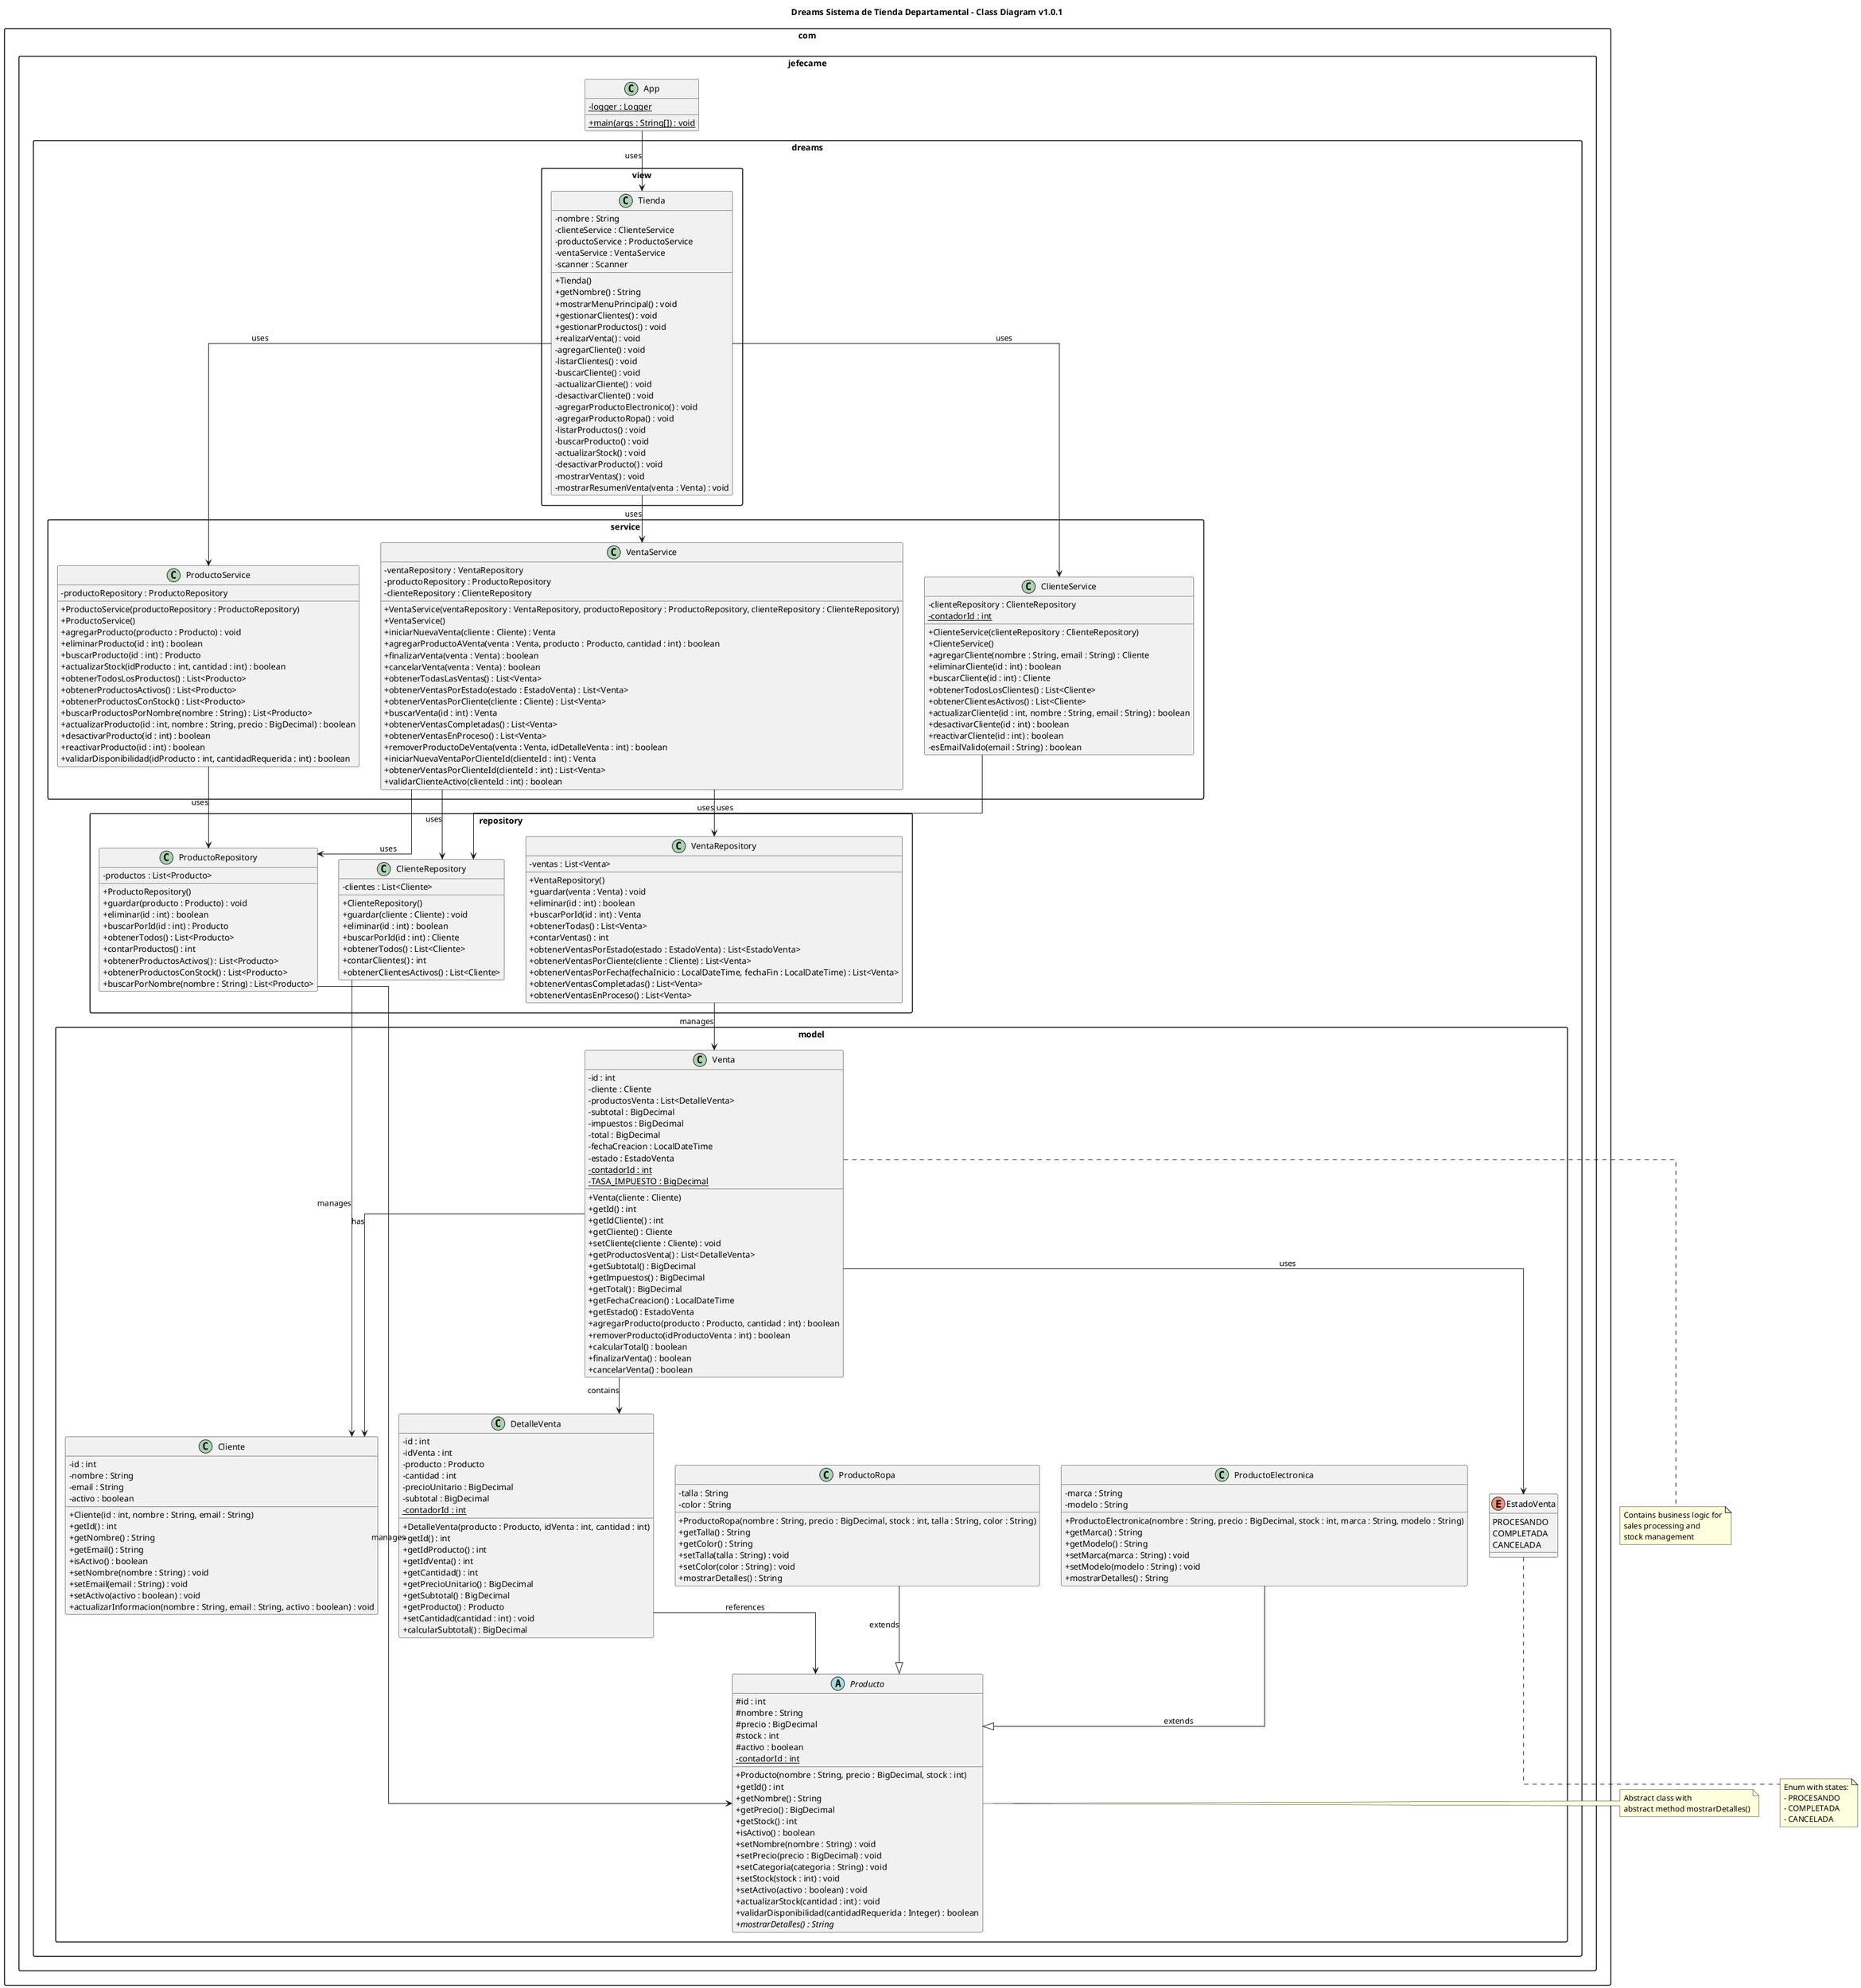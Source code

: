 @startuml dreams-class-v1.0.1

' !theme plain
skinparam classAttributeIconSize 0
skinparam linetype ortho
skinparam packageStyle rectangle

title Dreams Sistema de Tienda Departamental - Class Diagram v1.0.1

package "com.jefecame" {
    class App {
        - {static} logger : Logger
        + {static} main(args : String[]) : void
    }
}

package "com.jefecame.dreams.view" {
    class Tienda {
        - nombre : String
        - clienteService : ClienteService
        - productoService : ProductoService
        - ventaService : VentaService
        - scanner : Scanner
        
        + Tienda()
        + getNombre() : String
        + mostrarMenuPrincipal() : void
        + gestionarClientes() : void
        + gestionarProductos() : void
        + realizarVenta() : void
        - agregarCliente() : void
        - listarClientes() : void
        - buscarCliente() : void
        - actualizarCliente() : void
        - desactivarCliente() : void
        - agregarProductoElectronico() : void
        - agregarProductoRopa() : void
        - listarProductos() : void
        - buscarProducto() : void
        - actualizarStock() : void
        - desactivarProducto() : void
        - mostrarVentas() : void
        - mostrarResumenVenta(venta : Venta) : void
    }
}

package "com.jefecame.dreams.model" {
    class Cliente {
        - id : int
        - nombre : String
        - email : String
        - activo : boolean
        
        + Cliente(id : int, nombre : String, email : String)
        + getId() : int
        + getNombre() : String
        + getEmail() : String
        + isActivo() : boolean
        + setNombre(nombre : String) : void
        + setEmail(email : String) : void
        + setActivo(activo : boolean) : void
        + actualizarInformacion(nombre : String, email : String, activo : boolean) : void
    }
    
    abstract class Producto {
        # id : int
        # nombre : String
        # precio : BigDecimal
        # stock : int
        # activo : boolean
        - {static} contadorId : int
        
        + Producto(nombre : String, precio : BigDecimal, stock : int)
        + getId() : int
        + getNombre() : String
        + getPrecio() : BigDecimal
        + getStock() : int
        + isActivo() : boolean
        + setNombre(nombre : String) : void
        + setPrecio(precio : BigDecimal) : void
        + setCategoria(categoria : String) : void
        + setStock(stock : int) : void
        + setActivo(activo : boolean) : void
        + actualizarStock(cantidad : int) : void
        + validarDisponibilidad(cantidadRequerida : Integer) : boolean
        + {abstract} mostrarDetalles() : String
    }
    
    class ProductoElectronica {
        - marca : String
        - modelo : String
        
        + ProductoElectronica(nombre : String, precio : BigDecimal, stock : int, marca : String, modelo : String)
        + getMarca() : String
        + getModelo() : String
        + setMarca(marca : String) : void
        + setModelo(modelo : String) : void
        + mostrarDetalles() : String
    }
    
    class ProductoRopa {
        - talla : String
        - color : String
        
        + ProductoRopa(nombre : String, precio : BigDecimal, stock : int, talla : String, color : String)
        + getTalla() : String
        + getColor() : String
        + setTalla(talla : String) : void
        + setColor(color : String) : void
        + mostrarDetalles() : String
    }
    
    class Venta {
        - id : int
        - cliente : Cliente
        - productosVenta : List<DetalleVenta>
        - subtotal : BigDecimal
        - impuestos : BigDecimal
        - total : BigDecimal
        - fechaCreacion : LocalDateTime
        - estado : EstadoVenta
        - {static} contadorId : int
        - {static} TASA_IMPUESTO : BigDecimal
        
        + Venta(cliente : Cliente)
        + getId() : int
        + getIdCliente() : int
        + getCliente() : Cliente
        + setCliente(cliente : Cliente) : void
        + getProductosVenta() : List<DetalleVenta>
        + getSubtotal() : BigDecimal
        + getImpuestos() : BigDecimal
        + getTotal() : BigDecimal
        + getFechaCreacion() : LocalDateTime
        + getEstado() : EstadoVenta
        + agregarProducto(producto : Producto, cantidad : int) : boolean
        + removerProducto(idProductoVenta : int) : boolean
        + calcularTotal() : boolean
        + finalizarVenta() : boolean
        + cancelarVenta() : boolean
    }
    
    enum EstadoVenta {
        PROCESANDO
        COMPLETADA
        CANCELADA
    }
    
    class DetalleVenta {
        - id : int
        - idVenta : int
        - producto : Producto
        - cantidad : int
        - precioUnitario : BigDecimal
        - subtotal : BigDecimal
        - {static} contadorId : int
        
        + DetalleVenta(producto : Producto, idVenta : int, cantidad : int)
        + getId() : int
        + getIdProducto() : int
        + getIdVenta() : int
        + getCantidad() : int
        + getPrecioUnitario() : BigDecimal
        + getSubtotal() : BigDecimal
        + getProducto() : Producto
        + setCantidad(cantidad : int) : void
        + calcularSubtotal() : BigDecimal
    }
}

package "com.jefecame.dreams.service" {
    class ClienteService {
        - clienteRepository : ClienteRepository
        - {static} contadorId : int
        
        + ClienteService(clienteRepository : ClienteRepository)
        + ClienteService()
        + agregarCliente(nombre : String, email : String) : Cliente
        + eliminarCliente(id : int) : boolean
        + buscarCliente(id : int) : Cliente
        + obtenerTodosLosClientes() : List<Cliente>
        + obtenerClientesActivos() : List<Cliente>
        + actualizarCliente(id : int, nombre : String, email : String) : boolean
        + desactivarCliente(id : int) : boolean
        + reactivarCliente(id : int) : boolean
        - esEmailValido(email : String) : boolean
    }
    
    class ProductoService {
        - productoRepository : ProductoRepository
        
        + ProductoService(productoRepository : ProductoRepository)
        + ProductoService()
        + agregarProducto(producto : Producto) : void
        + eliminarProducto(id : int) : boolean
        + buscarProducto(id : int) : Producto
        + actualizarStock(idProducto : int, cantidad : int) : boolean
        + obtenerTodosLosProductos() : List<Producto>
        + obtenerProductosActivos() : List<Producto>
        + obtenerProductosConStock() : List<Producto>
        + buscarProductosPorNombre(nombre : String) : List<Producto>
        + actualizarProducto(id : int, nombre : String, precio : BigDecimal) : boolean
        + desactivarProducto(id : int) : boolean
        + reactivarProducto(id : int) : boolean
        + validarDisponibilidad(idProducto : int, cantidadRequerida : int) : boolean
    }
    
    class VentaService {
        - ventaRepository : VentaRepository
        - productoRepository : ProductoRepository
        - clienteRepository : ClienteRepository
        
        + VentaService(ventaRepository : VentaRepository, productoRepository : ProductoRepository, clienteRepository : ClienteRepository)
        + VentaService()
        + iniciarNuevaVenta(cliente : Cliente) : Venta
        + agregarProductoAVenta(venta : Venta, producto : Producto, cantidad : int) : boolean
        + finalizarVenta(venta : Venta) : boolean
        + cancelarVenta(venta : Venta) : boolean
        + obtenerTodasLasVentas() : List<Venta>
        + obtenerVentasPorEstado(estado : EstadoVenta) : List<Venta>
        + obtenerVentasPorCliente(cliente : Cliente) : List<Venta>
        + buscarVenta(id : int) : Venta
        + obtenerVentasCompletadas() : List<Venta>
        + obtenerVentasEnProceso() : List<Venta>
        + removerProductoDeVenta(venta : Venta, idDetalleVenta : int) : boolean
        + iniciarNuevaVentaPorClienteId(clienteId : int) : Venta
        + obtenerVentasPorClienteId(clienteId : int) : List<Venta>
        + validarClienteActivo(clienteId : int) : boolean
    }
}

package "com.jefecame.dreams.repository" {
    class ClienteRepository {
        - clientes : List<Cliente>
        
        + ClienteRepository()
        + guardar(cliente : Cliente) : void
        + eliminar(id : int) : boolean
        + buscarPorId(id : int) : Cliente
        + obtenerTodos() : List<Cliente>
        + contarClientes() : int
        + obtenerClientesActivos() : List<Cliente>
    }
    
    class ProductoRepository {
        - productos : List<Producto>
        
        + ProductoRepository()
        + guardar(producto : Producto) : void
        + eliminar(id : int) : boolean
        + buscarPorId(id : int) : Producto
        + obtenerTodos() : List<Producto>
        + contarProductos() : int
        + obtenerProductosActivos() : List<Producto>
        + obtenerProductosConStock() : List<Producto>
        + buscarPorNombre(nombre : String) : List<Producto>
    }
    
    class VentaRepository {
        - ventas : List<Venta>
        
        + VentaRepository()
        + guardar(venta : Venta) : void
        + eliminar(id : int) : boolean
        + buscarPorId(id : int) : Venta
        + obtenerTodas() : List<Venta>
        + contarVentas() : int
        + obtenerVentasPorEstado(estado : EstadoVenta) : List<EstadoVenta>
        + obtenerVentasPorCliente(cliente : Cliente) : List<Venta>
        + obtenerVentasPorFecha(fechaInicio : LocalDateTime, fechaFin : LocalDateTime) : List<Venta>
        + obtenerVentasCompletadas() : List<Venta>
        + obtenerVentasEnProceso() : List<Venta>
    }
}

' Relationships
App --> Tienda : uses

Tienda --> ClienteService : uses
Tienda --> ProductoService : uses
Tienda --> VentaService : uses

ClienteService --> ClienteRepository : uses
ProductoService --> ProductoRepository : uses
VentaService --> VentaRepository : uses
VentaService --> ProductoRepository : uses
VentaService --> ClienteRepository : uses

ClienteRepository --> Cliente : manages
ProductoRepository --> Producto : manages
VentaRepository --> Venta : manages

ProductoElectronica --|> Producto : extends
ProductoRopa --|> Producto : extends

Venta --> Cliente : has
Venta --> DetalleVenta : contains
Venta --> EstadoVenta : uses

DetalleVenta --> Producto : references

note right of Producto : Abstract class with\nabstract method mostrarDetalles()

note bottom of EstadoVenta : Enum with states:\n- PROCESANDO\n- COMPLETADA\n- CANCELADA

note bottom of Venta : Contains business logic for\nsales processing and\nstock management

@enduml
